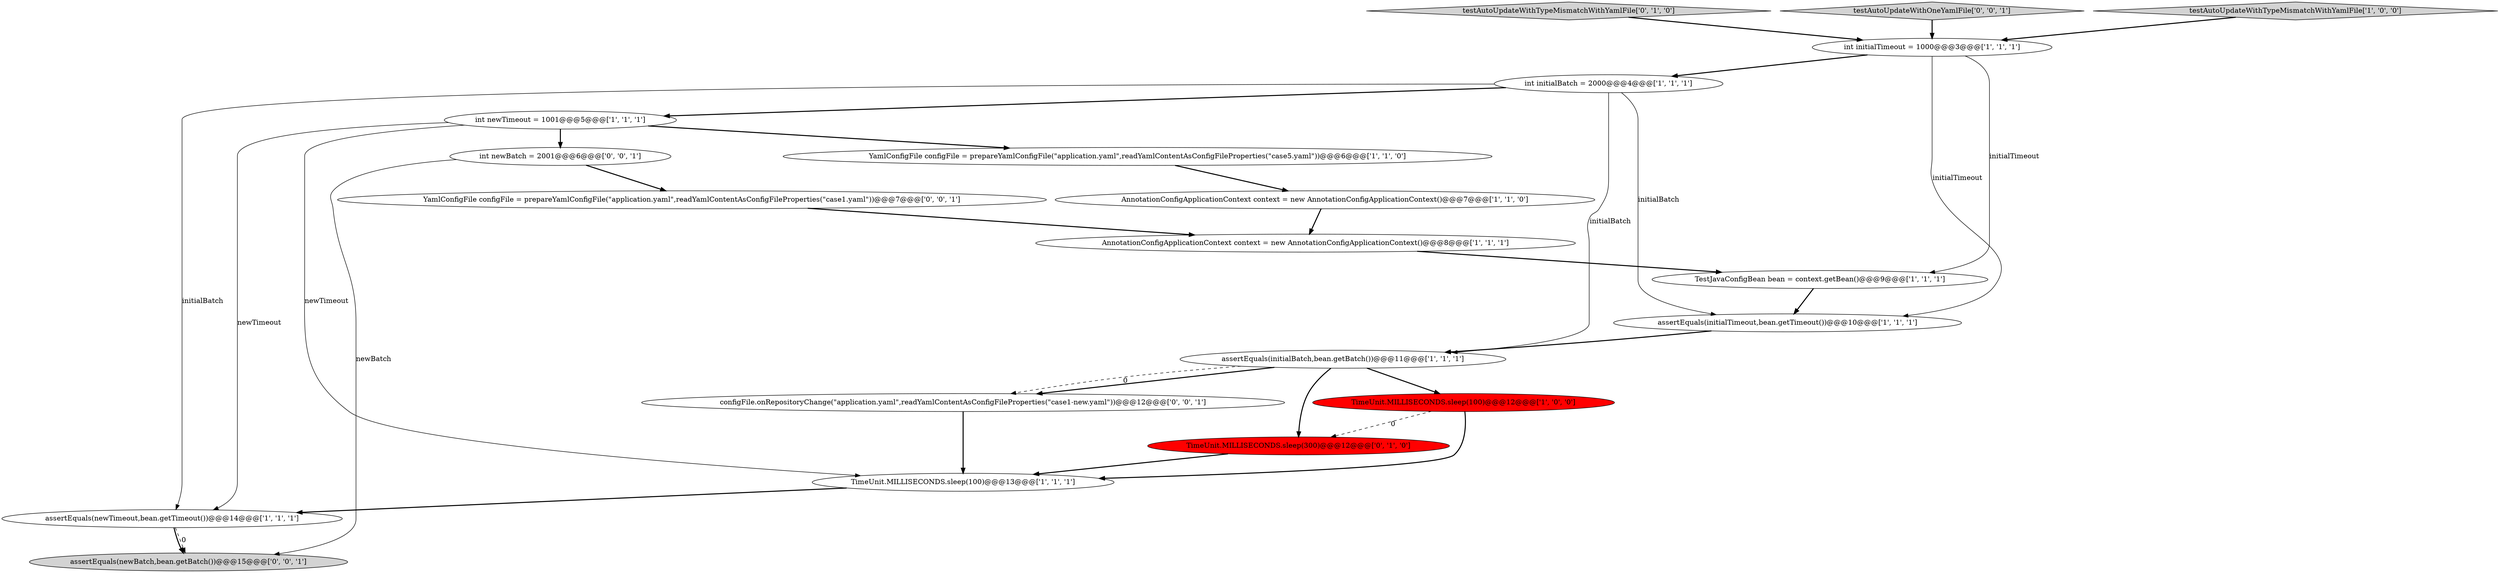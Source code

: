 digraph {
10 [style = filled, label = "int newTimeout = 1001@@@5@@@['1', '1', '1']", fillcolor = white, shape = ellipse image = "AAA0AAABBB1BBB"];
19 [style = filled, label = "int newBatch = 2001@@@6@@@['0', '0', '1']", fillcolor = white, shape = ellipse image = "AAA0AAABBB3BBB"];
7 [style = filled, label = "int initialTimeout = 1000@@@3@@@['1', '1', '1']", fillcolor = white, shape = ellipse image = "AAA0AAABBB1BBB"];
14 [style = filled, label = "TimeUnit.MILLISECONDS.sleep(300)@@@12@@@['0', '1', '0']", fillcolor = red, shape = ellipse image = "AAA1AAABBB2BBB"];
5 [style = filled, label = "YamlConfigFile configFile = prepareYamlConfigFile(\"application.yaml\",readYamlContentAsConfigFileProperties(\"case5.yaml\"))@@@6@@@['1', '1', '0']", fillcolor = white, shape = ellipse image = "AAA0AAABBB1BBB"];
13 [style = filled, label = "testAutoUpdateWithTypeMismatchWithYamlFile['0', '1', '0']", fillcolor = lightgray, shape = diamond image = "AAA0AAABBB2BBB"];
18 [style = filled, label = "YamlConfigFile configFile = prepareYamlConfigFile(\"application.yaml\",readYamlContentAsConfigFileProperties(\"case1.yaml\"))@@@7@@@['0', '0', '1']", fillcolor = white, shape = ellipse image = "AAA0AAABBB3BBB"];
3 [style = filled, label = "int initialBatch = 2000@@@4@@@['1', '1', '1']", fillcolor = white, shape = ellipse image = "AAA0AAABBB1BBB"];
8 [style = filled, label = "AnnotationConfigApplicationContext context = new AnnotationConfigApplicationContext()@@@8@@@['1', '1', '1']", fillcolor = white, shape = ellipse image = "AAA0AAABBB1BBB"];
2 [style = filled, label = "AnnotationConfigApplicationContext context = new AnnotationConfigApplicationContext()@@@7@@@['1', '1', '0']", fillcolor = white, shape = ellipse image = "AAA0AAABBB1BBB"];
15 [style = filled, label = "testAutoUpdateWithOneYamlFile['0', '0', '1']", fillcolor = lightgray, shape = diamond image = "AAA0AAABBB3BBB"];
9 [style = filled, label = "assertEquals(newTimeout,bean.getTimeout())@@@14@@@['1', '1', '1']", fillcolor = white, shape = ellipse image = "AAA0AAABBB1BBB"];
11 [style = filled, label = "TestJavaConfigBean bean = context.getBean()@@@9@@@['1', '1', '1']", fillcolor = white, shape = ellipse image = "AAA0AAABBB1BBB"];
12 [style = filled, label = "assertEquals(initialTimeout,bean.getTimeout())@@@10@@@['1', '1', '1']", fillcolor = white, shape = ellipse image = "AAA0AAABBB1BBB"];
4 [style = filled, label = "TimeUnit.MILLISECONDS.sleep(100)@@@12@@@['1', '0', '0']", fillcolor = red, shape = ellipse image = "AAA1AAABBB1BBB"];
16 [style = filled, label = "assertEquals(newBatch,bean.getBatch())@@@15@@@['0', '0', '1']", fillcolor = lightgray, shape = ellipse image = "AAA0AAABBB3BBB"];
0 [style = filled, label = "TimeUnit.MILLISECONDS.sleep(100)@@@13@@@['1', '1', '1']", fillcolor = white, shape = ellipse image = "AAA0AAABBB1BBB"];
6 [style = filled, label = "assertEquals(initialBatch,bean.getBatch())@@@11@@@['1', '1', '1']", fillcolor = white, shape = ellipse image = "AAA0AAABBB1BBB"];
17 [style = filled, label = "configFile.onRepositoryChange(\"application.yaml\",readYamlContentAsConfigFileProperties(\"case1-new.yaml\"))@@@12@@@['0', '0', '1']", fillcolor = white, shape = ellipse image = "AAA0AAABBB3BBB"];
1 [style = filled, label = "testAutoUpdateWithTypeMismatchWithYamlFile['1', '0', '0']", fillcolor = lightgray, shape = diamond image = "AAA0AAABBB1BBB"];
6->17 [style = bold, label=""];
0->9 [style = bold, label=""];
19->18 [style = bold, label=""];
9->16 [style = dashed, label="0"];
15->7 [style = bold, label=""];
10->19 [style = bold, label=""];
11->12 [style = bold, label=""];
3->6 [style = solid, label="initialBatch"];
6->17 [style = dashed, label="0"];
7->12 [style = solid, label="initialTimeout"];
12->6 [style = bold, label=""];
1->7 [style = bold, label=""];
9->16 [style = bold, label=""];
7->3 [style = bold, label=""];
4->0 [style = bold, label=""];
6->14 [style = bold, label=""];
3->9 [style = solid, label="initialBatch"];
3->10 [style = bold, label=""];
6->4 [style = bold, label=""];
5->2 [style = bold, label=""];
3->12 [style = solid, label="initialBatch"];
17->0 [style = bold, label=""];
10->5 [style = bold, label=""];
19->16 [style = solid, label="newBatch"];
14->0 [style = bold, label=""];
13->7 [style = bold, label=""];
10->9 [style = solid, label="newTimeout"];
4->14 [style = dashed, label="0"];
18->8 [style = bold, label=""];
8->11 [style = bold, label=""];
10->0 [style = solid, label="newTimeout"];
2->8 [style = bold, label=""];
7->11 [style = solid, label="initialTimeout"];
}
